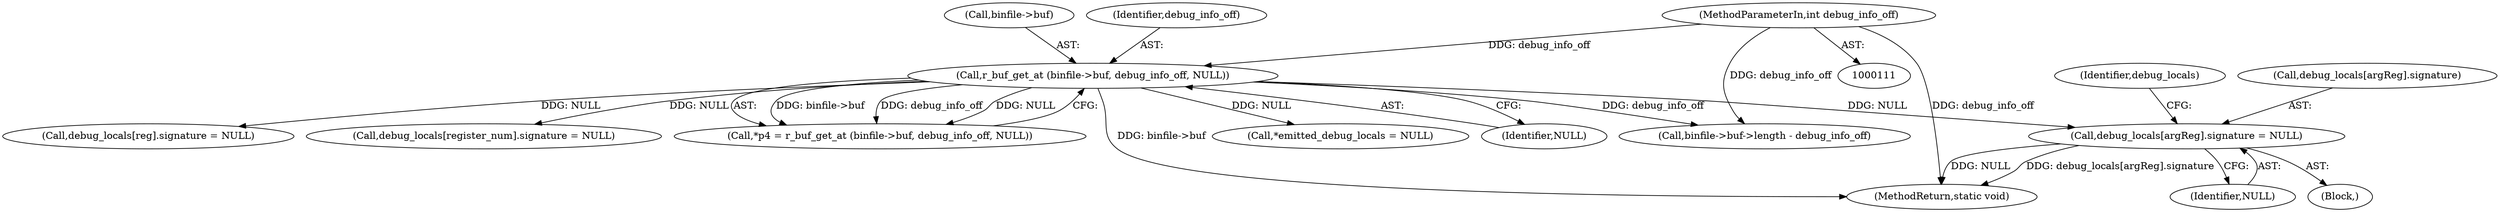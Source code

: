 digraph "0_radare2_252afb1cff9676f3ae1f341a28448bf2c8b6e308@array" {
"1000267" [label="(Call,debug_locals[argReg].signature = NULL)"];
"1000133" [label="(Call,r_buf_get_at (binfile->buf, debug_info_off, NULL))"];
"1000122" [label="(MethodParameterIn,int debug_info_off)"];
"1000122" [label="(MethodParameterIn,int debug_info_off)"];
"1000268" [label="(Call,debug_locals[argReg].signature)"];
"1001193" [label="(MethodReturn,static void)"];
"1000277" [label="(Identifier,debug_locals)"];
"1000131" [label="(Call,*p4 = r_buf_get_at (binfile->buf, debug_info_off, NULL))"];
"1000134" [label="(Call,binfile->buf)"];
"1000169" [label="(Call,*emitted_debug_locals = NULL)"];
"1000138" [label="(Identifier,NULL)"];
"1000133" [label="(Call,r_buf_get_at (binfile->buf, debug_info_off, NULL))"];
"1000273" [label="(Identifier,NULL)"];
"1000243" [label="(Block,)"];
"1000267" [label="(Call,debug_locals[argReg].signature = NULL)"];
"1000144" [label="(Call,binfile->buf->length - debug_info_off)"];
"1000137" [label="(Identifier,debug_info_off)"];
"1000377" [label="(Call,debug_locals[reg].signature = NULL)"];
"1000602" [label="(Call,debug_locals[register_num].signature = NULL)"];
"1000267" -> "1000243"  [label="AST: "];
"1000267" -> "1000273"  [label="CFG: "];
"1000268" -> "1000267"  [label="AST: "];
"1000273" -> "1000267"  [label="AST: "];
"1000277" -> "1000267"  [label="CFG: "];
"1000267" -> "1001193"  [label="DDG: debug_locals[argReg].signature"];
"1000267" -> "1001193"  [label="DDG: NULL"];
"1000133" -> "1000267"  [label="DDG: NULL"];
"1000133" -> "1000131"  [label="AST: "];
"1000133" -> "1000138"  [label="CFG: "];
"1000134" -> "1000133"  [label="AST: "];
"1000137" -> "1000133"  [label="AST: "];
"1000138" -> "1000133"  [label="AST: "];
"1000131" -> "1000133"  [label="CFG: "];
"1000133" -> "1001193"  [label="DDG: binfile->buf"];
"1000133" -> "1000131"  [label="DDG: binfile->buf"];
"1000133" -> "1000131"  [label="DDG: debug_info_off"];
"1000133" -> "1000131"  [label="DDG: NULL"];
"1000122" -> "1000133"  [label="DDG: debug_info_off"];
"1000133" -> "1000144"  [label="DDG: debug_info_off"];
"1000133" -> "1000169"  [label="DDG: NULL"];
"1000133" -> "1000377"  [label="DDG: NULL"];
"1000133" -> "1000602"  [label="DDG: NULL"];
"1000122" -> "1000111"  [label="AST: "];
"1000122" -> "1001193"  [label="DDG: debug_info_off"];
"1000122" -> "1000144"  [label="DDG: debug_info_off"];
}
